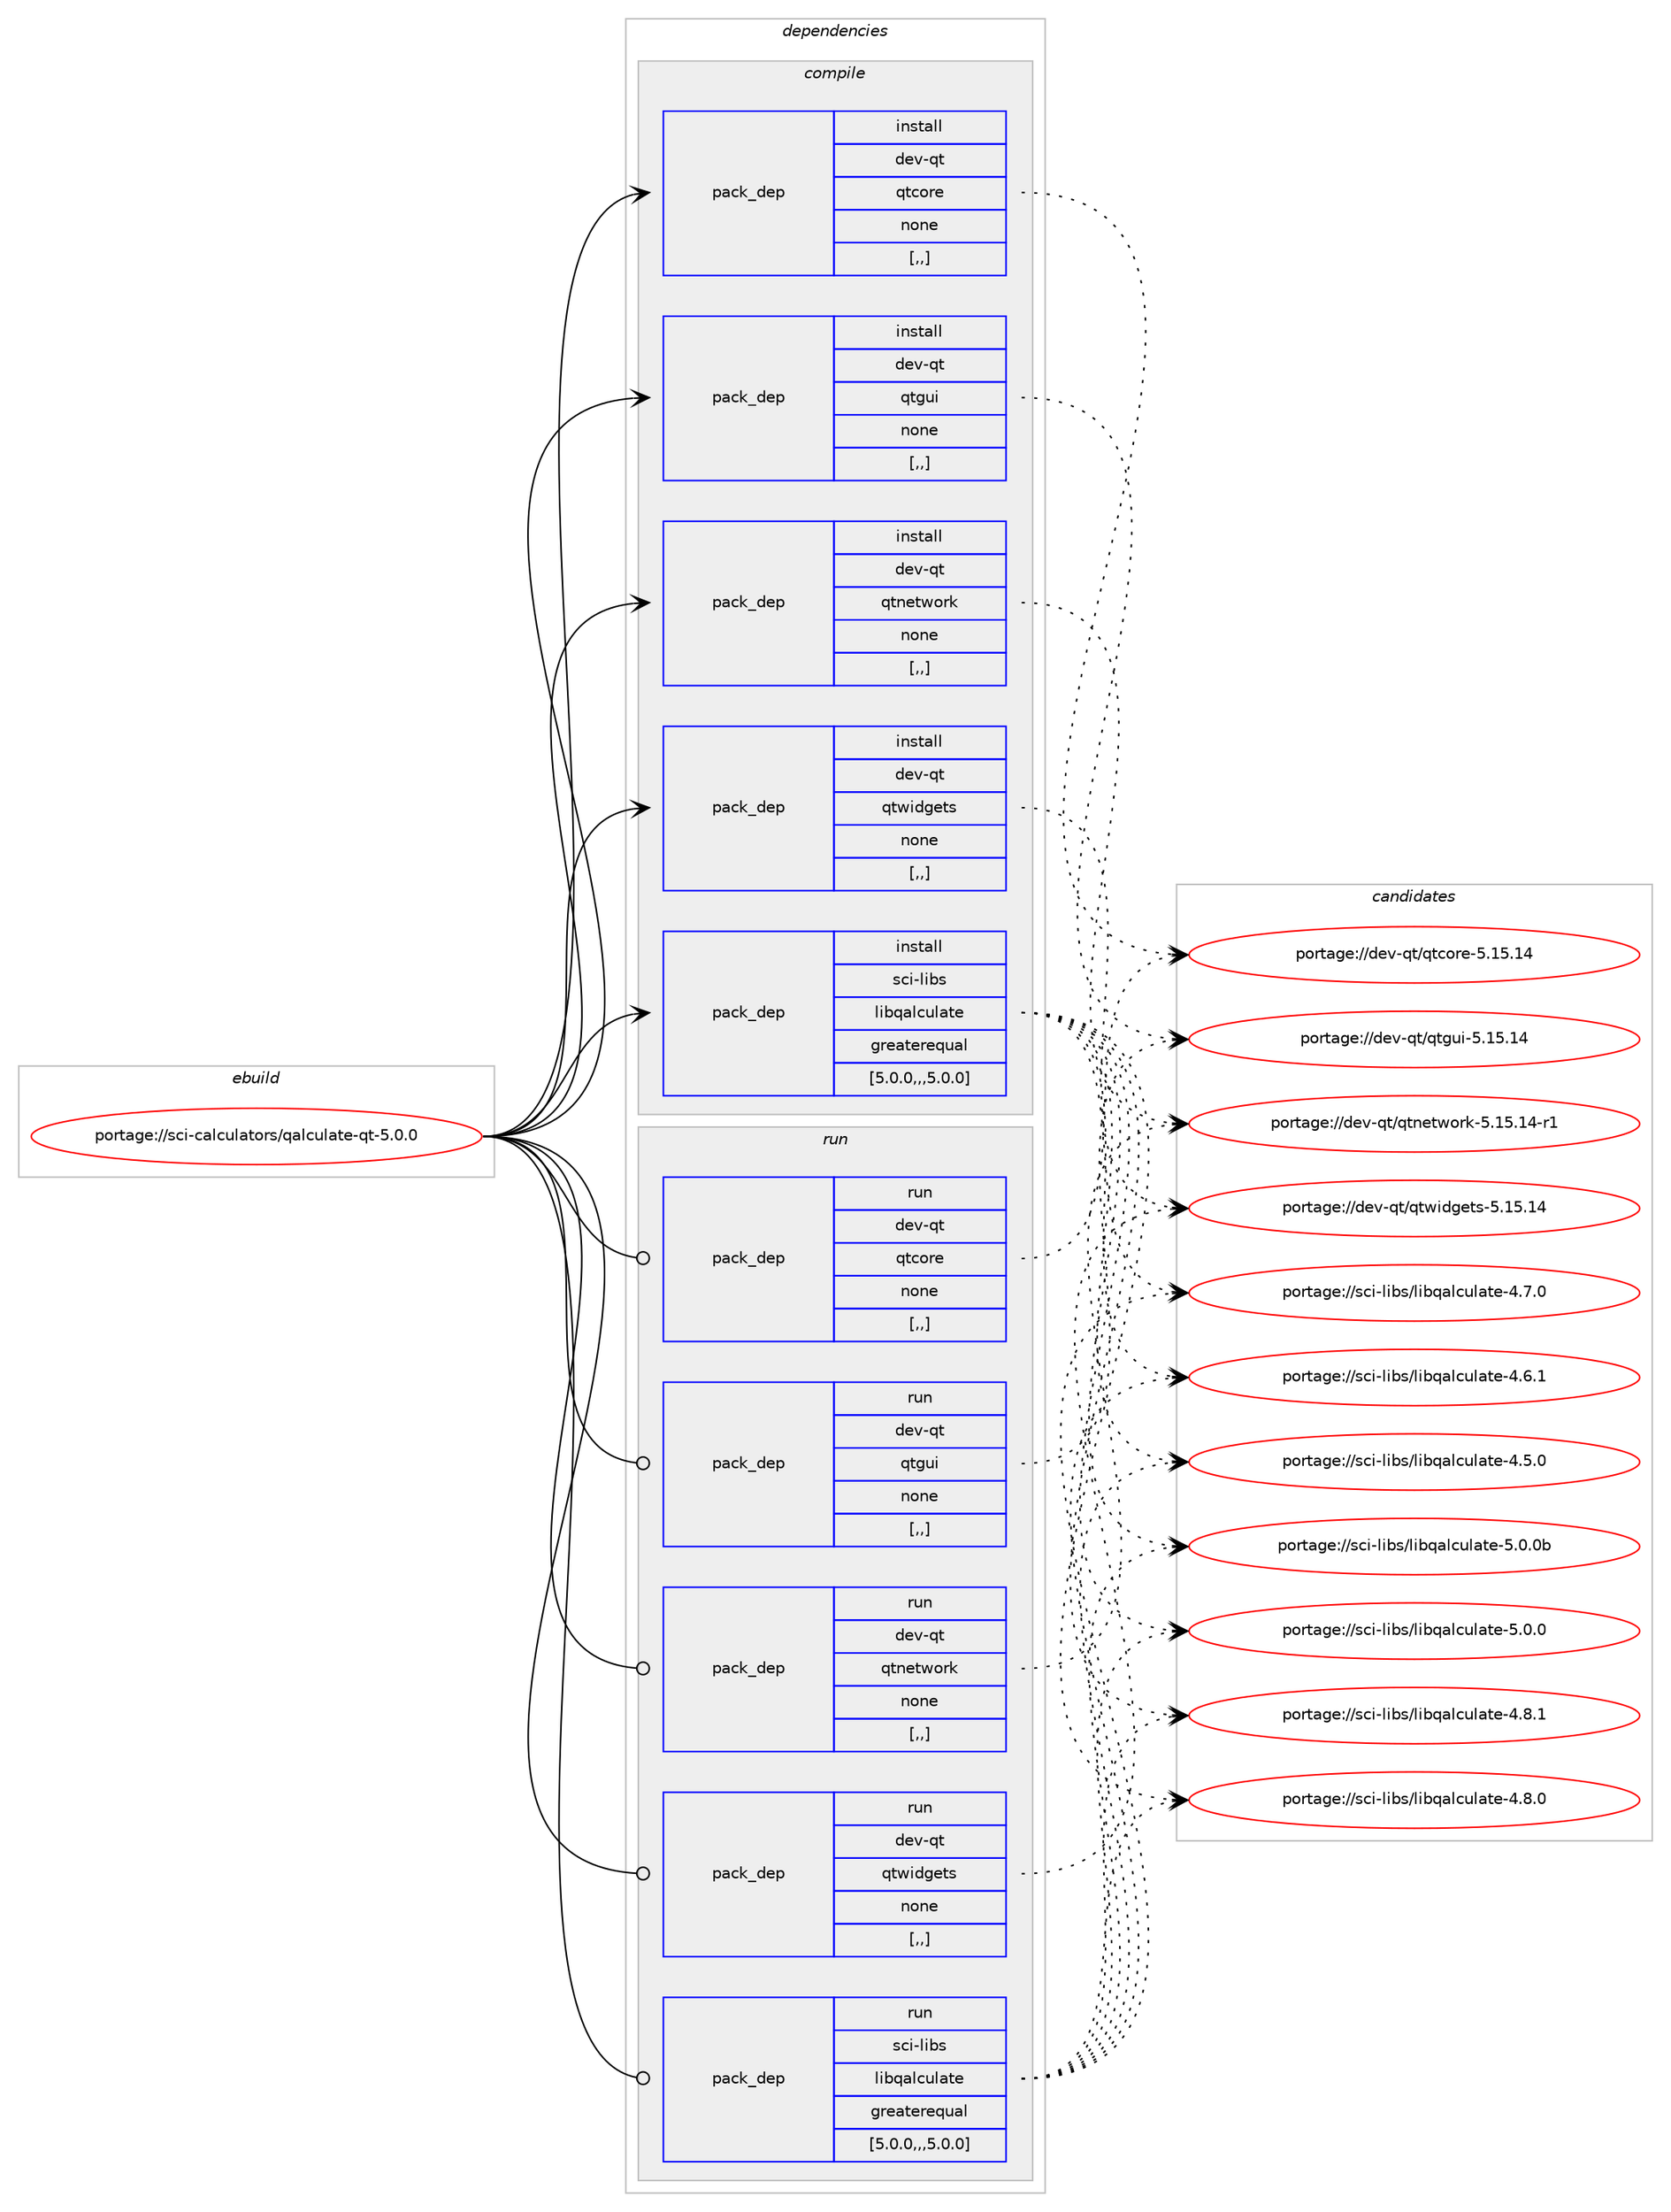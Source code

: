 digraph prolog {

# *************
# Graph options
# *************

newrank=true;
concentrate=true;
compound=true;
graph [rankdir=LR,fontname=Helvetica,fontsize=10,ranksep=1.5];#, ranksep=2.5, nodesep=0.2];
edge  [arrowhead=vee];
node  [fontname=Helvetica,fontsize=10];

# **********
# The ebuild
# **********

subgraph cluster_leftcol {
color=gray;
label=<<i>ebuild</i>>;
id [label="portage://sci-calculators/qalculate-qt-5.0.0", color=red, width=4, href="../sci-calculators/qalculate-qt-5.0.0.svg"];
}

# ****************
# The dependencies
# ****************

subgraph cluster_midcol {
color=gray;
label=<<i>dependencies</i>>;
subgraph cluster_compile {
fillcolor="#eeeeee";
style=filled;
label=<<i>compile</i>>;
subgraph pack286075 {
dependency392897 [label=<<TABLE BORDER="0" CELLBORDER="1" CELLSPACING="0" CELLPADDING="4" WIDTH="220"><TR><TD ROWSPAN="6" CELLPADDING="30">pack_dep</TD></TR><TR><TD WIDTH="110">install</TD></TR><TR><TD>dev-qt</TD></TR><TR><TD>qtcore</TD></TR><TR><TD>none</TD></TR><TR><TD>[,,]</TD></TR></TABLE>>, shape=none, color=blue];
}
id:e -> dependency392897:w [weight=20,style="solid",arrowhead="vee"];
subgraph pack286076 {
dependency392898 [label=<<TABLE BORDER="0" CELLBORDER="1" CELLSPACING="0" CELLPADDING="4" WIDTH="220"><TR><TD ROWSPAN="6" CELLPADDING="30">pack_dep</TD></TR><TR><TD WIDTH="110">install</TD></TR><TR><TD>dev-qt</TD></TR><TR><TD>qtgui</TD></TR><TR><TD>none</TD></TR><TR><TD>[,,]</TD></TR></TABLE>>, shape=none, color=blue];
}
id:e -> dependency392898:w [weight=20,style="solid",arrowhead="vee"];
subgraph pack286077 {
dependency392899 [label=<<TABLE BORDER="0" CELLBORDER="1" CELLSPACING="0" CELLPADDING="4" WIDTH="220"><TR><TD ROWSPAN="6" CELLPADDING="30">pack_dep</TD></TR><TR><TD WIDTH="110">install</TD></TR><TR><TD>dev-qt</TD></TR><TR><TD>qtnetwork</TD></TR><TR><TD>none</TD></TR><TR><TD>[,,]</TD></TR></TABLE>>, shape=none, color=blue];
}
id:e -> dependency392899:w [weight=20,style="solid",arrowhead="vee"];
subgraph pack286078 {
dependency392900 [label=<<TABLE BORDER="0" CELLBORDER="1" CELLSPACING="0" CELLPADDING="4" WIDTH="220"><TR><TD ROWSPAN="6" CELLPADDING="30">pack_dep</TD></TR><TR><TD WIDTH="110">install</TD></TR><TR><TD>dev-qt</TD></TR><TR><TD>qtwidgets</TD></TR><TR><TD>none</TD></TR><TR><TD>[,,]</TD></TR></TABLE>>, shape=none, color=blue];
}
id:e -> dependency392900:w [weight=20,style="solid",arrowhead="vee"];
subgraph pack286079 {
dependency392901 [label=<<TABLE BORDER="0" CELLBORDER="1" CELLSPACING="0" CELLPADDING="4" WIDTH="220"><TR><TD ROWSPAN="6" CELLPADDING="30">pack_dep</TD></TR><TR><TD WIDTH="110">install</TD></TR><TR><TD>sci-libs</TD></TR><TR><TD>libqalculate</TD></TR><TR><TD>greaterequal</TD></TR><TR><TD>[5.0.0,,,5.0.0]</TD></TR></TABLE>>, shape=none, color=blue];
}
id:e -> dependency392901:w [weight=20,style="solid",arrowhead="vee"];
}
subgraph cluster_compileandrun {
fillcolor="#eeeeee";
style=filled;
label=<<i>compile and run</i>>;
}
subgraph cluster_run {
fillcolor="#eeeeee";
style=filled;
label=<<i>run</i>>;
subgraph pack286080 {
dependency392902 [label=<<TABLE BORDER="0" CELLBORDER="1" CELLSPACING="0" CELLPADDING="4" WIDTH="220"><TR><TD ROWSPAN="6" CELLPADDING="30">pack_dep</TD></TR><TR><TD WIDTH="110">run</TD></TR><TR><TD>dev-qt</TD></TR><TR><TD>qtcore</TD></TR><TR><TD>none</TD></TR><TR><TD>[,,]</TD></TR></TABLE>>, shape=none, color=blue];
}
id:e -> dependency392902:w [weight=20,style="solid",arrowhead="odot"];
subgraph pack286081 {
dependency392903 [label=<<TABLE BORDER="0" CELLBORDER="1" CELLSPACING="0" CELLPADDING="4" WIDTH="220"><TR><TD ROWSPAN="6" CELLPADDING="30">pack_dep</TD></TR><TR><TD WIDTH="110">run</TD></TR><TR><TD>dev-qt</TD></TR><TR><TD>qtgui</TD></TR><TR><TD>none</TD></TR><TR><TD>[,,]</TD></TR></TABLE>>, shape=none, color=blue];
}
id:e -> dependency392903:w [weight=20,style="solid",arrowhead="odot"];
subgraph pack286082 {
dependency392904 [label=<<TABLE BORDER="0" CELLBORDER="1" CELLSPACING="0" CELLPADDING="4" WIDTH="220"><TR><TD ROWSPAN="6" CELLPADDING="30">pack_dep</TD></TR><TR><TD WIDTH="110">run</TD></TR><TR><TD>dev-qt</TD></TR><TR><TD>qtnetwork</TD></TR><TR><TD>none</TD></TR><TR><TD>[,,]</TD></TR></TABLE>>, shape=none, color=blue];
}
id:e -> dependency392904:w [weight=20,style="solid",arrowhead="odot"];
subgraph pack286083 {
dependency392905 [label=<<TABLE BORDER="0" CELLBORDER="1" CELLSPACING="0" CELLPADDING="4" WIDTH="220"><TR><TD ROWSPAN="6" CELLPADDING="30">pack_dep</TD></TR><TR><TD WIDTH="110">run</TD></TR><TR><TD>dev-qt</TD></TR><TR><TD>qtwidgets</TD></TR><TR><TD>none</TD></TR><TR><TD>[,,]</TD></TR></TABLE>>, shape=none, color=blue];
}
id:e -> dependency392905:w [weight=20,style="solid",arrowhead="odot"];
subgraph pack286084 {
dependency392906 [label=<<TABLE BORDER="0" CELLBORDER="1" CELLSPACING="0" CELLPADDING="4" WIDTH="220"><TR><TD ROWSPAN="6" CELLPADDING="30">pack_dep</TD></TR><TR><TD WIDTH="110">run</TD></TR><TR><TD>sci-libs</TD></TR><TR><TD>libqalculate</TD></TR><TR><TD>greaterequal</TD></TR><TR><TD>[5.0.0,,,5.0.0]</TD></TR></TABLE>>, shape=none, color=blue];
}
id:e -> dependency392906:w [weight=20,style="solid",arrowhead="odot"];
}
}

# **************
# The candidates
# **************

subgraph cluster_choices {
rank=same;
color=gray;
label=<<i>candidates</i>>;

subgraph choice286075 {
color=black;
nodesep=1;
choice1001011184511311647113116991111141014553464953464952 [label="portage://dev-qt/qtcore-5.15.14", color=red, width=4,href="../dev-qt/qtcore-5.15.14.svg"];
dependency392897:e -> choice1001011184511311647113116991111141014553464953464952:w [style=dotted,weight="100"];
}
subgraph choice286076 {
color=black;
nodesep=1;
choice10010111845113116471131161031171054553464953464952 [label="portage://dev-qt/qtgui-5.15.14", color=red, width=4,href="../dev-qt/qtgui-5.15.14.svg"];
dependency392898:e -> choice10010111845113116471131161031171054553464953464952:w [style=dotted,weight="100"];
}
subgraph choice286077 {
color=black;
nodesep=1;
choice100101118451131164711311611010111611911111410745534649534649524511449 [label="portage://dev-qt/qtnetwork-5.15.14-r1", color=red, width=4,href="../dev-qt/qtnetwork-5.15.14-r1.svg"];
dependency392899:e -> choice100101118451131164711311611010111611911111410745534649534649524511449:w [style=dotted,weight="100"];
}
subgraph choice286078 {
color=black;
nodesep=1;
choice10010111845113116471131161191051001031011161154553464953464952 [label="portage://dev-qt/qtwidgets-5.15.14", color=red, width=4,href="../dev-qt/qtwidgets-5.15.14.svg"];
dependency392900:e -> choice10010111845113116471131161191051001031011161154553464953464952:w [style=dotted,weight="100"];
}
subgraph choice286079 {
color=black;
nodesep=1;
choice115991054510810598115471081059811397108991171089711610145534648464898 [label="portage://sci-libs/libqalculate-5.0.0b", color=red, width=4,href="../sci-libs/libqalculate-5.0.0b.svg"];
choice1159910545108105981154710810598113971089911710897116101455346484648 [label="portage://sci-libs/libqalculate-5.0.0", color=red, width=4,href="../sci-libs/libqalculate-5.0.0.svg"];
choice1159910545108105981154710810598113971089911710897116101455246564649 [label="portage://sci-libs/libqalculate-4.8.1", color=red, width=4,href="../sci-libs/libqalculate-4.8.1.svg"];
choice1159910545108105981154710810598113971089911710897116101455246564648 [label="portage://sci-libs/libqalculate-4.8.0", color=red, width=4,href="../sci-libs/libqalculate-4.8.0.svg"];
choice1159910545108105981154710810598113971089911710897116101455246554648 [label="portage://sci-libs/libqalculate-4.7.0", color=red, width=4,href="../sci-libs/libqalculate-4.7.0.svg"];
choice1159910545108105981154710810598113971089911710897116101455246544649 [label="portage://sci-libs/libqalculate-4.6.1", color=red, width=4,href="../sci-libs/libqalculate-4.6.1.svg"];
choice1159910545108105981154710810598113971089911710897116101455246534648 [label="portage://sci-libs/libqalculate-4.5.0", color=red, width=4,href="../sci-libs/libqalculate-4.5.0.svg"];
dependency392901:e -> choice115991054510810598115471081059811397108991171089711610145534648464898:w [style=dotted,weight="100"];
dependency392901:e -> choice1159910545108105981154710810598113971089911710897116101455346484648:w [style=dotted,weight="100"];
dependency392901:e -> choice1159910545108105981154710810598113971089911710897116101455246564649:w [style=dotted,weight="100"];
dependency392901:e -> choice1159910545108105981154710810598113971089911710897116101455246564648:w [style=dotted,weight="100"];
dependency392901:e -> choice1159910545108105981154710810598113971089911710897116101455246554648:w [style=dotted,weight="100"];
dependency392901:e -> choice1159910545108105981154710810598113971089911710897116101455246544649:w [style=dotted,weight="100"];
dependency392901:e -> choice1159910545108105981154710810598113971089911710897116101455246534648:w [style=dotted,weight="100"];
}
subgraph choice286080 {
color=black;
nodesep=1;
choice1001011184511311647113116991111141014553464953464952 [label="portage://dev-qt/qtcore-5.15.14", color=red, width=4,href="../dev-qt/qtcore-5.15.14.svg"];
dependency392902:e -> choice1001011184511311647113116991111141014553464953464952:w [style=dotted,weight="100"];
}
subgraph choice286081 {
color=black;
nodesep=1;
choice10010111845113116471131161031171054553464953464952 [label="portage://dev-qt/qtgui-5.15.14", color=red, width=4,href="../dev-qt/qtgui-5.15.14.svg"];
dependency392903:e -> choice10010111845113116471131161031171054553464953464952:w [style=dotted,weight="100"];
}
subgraph choice286082 {
color=black;
nodesep=1;
choice100101118451131164711311611010111611911111410745534649534649524511449 [label="portage://dev-qt/qtnetwork-5.15.14-r1", color=red, width=4,href="../dev-qt/qtnetwork-5.15.14-r1.svg"];
dependency392904:e -> choice100101118451131164711311611010111611911111410745534649534649524511449:w [style=dotted,weight="100"];
}
subgraph choice286083 {
color=black;
nodesep=1;
choice10010111845113116471131161191051001031011161154553464953464952 [label="portage://dev-qt/qtwidgets-5.15.14", color=red, width=4,href="../dev-qt/qtwidgets-5.15.14.svg"];
dependency392905:e -> choice10010111845113116471131161191051001031011161154553464953464952:w [style=dotted,weight="100"];
}
subgraph choice286084 {
color=black;
nodesep=1;
choice115991054510810598115471081059811397108991171089711610145534648464898 [label="portage://sci-libs/libqalculate-5.0.0b", color=red, width=4,href="../sci-libs/libqalculate-5.0.0b.svg"];
choice1159910545108105981154710810598113971089911710897116101455346484648 [label="portage://sci-libs/libqalculate-5.0.0", color=red, width=4,href="../sci-libs/libqalculate-5.0.0.svg"];
choice1159910545108105981154710810598113971089911710897116101455246564649 [label="portage://sci-libs/libqalculate-4.8.1", color=red, width=4,href="../sci-libs/libqalculate-4.8.1.svg"];
choice1159910545108105981154710810598113971089911710897116101455246564648 [label="portage://sci-libs/libqalculate-4.8.0", color=red, width=4,href="../sci-libs/libqalculate-4.8.0.svg"];
choice1159910545108105981154710810598113971089911710897116101455246554648 [label="portage://sci-libs/libqalculate-4.7.0", color=red, width=4,href="../sci-libs/libqalculate-4.7.0.svg"];
choice1159910545108105981154710810598113971089911710897116101455246544649 [label="portage://sci-libs/libqalculate-4.6.1", color=red, width=4,href="../sci-libs/libqalculate-4.6.1.svg"];
choice1159910545108105981154710810598113971089911710897116101455246534648 [label="portage://sci-libs/libqalculate-4.5.0", color=red, width=4,href="../sci-libs/libqalculate-4.5.0.svg"];
dependency392906:e -> choice115991054510810598115471081059811397108991171089711610145534648464898:w [style=dotted,weight="100"];
dependency392906:e -> choice1159910545108105981154710810598113971089911710897116101455346484648:w [style=dotted,weight="100"];
dependency392906:e -> choice1159910545108105981154710810598113971089911710897116101455246564649:w [style=dotted,weight="100"];
dependency392906:e -> choice1159910545108105981154710810598113971089911710897116101455246564648:w [style=dotted,weight="100"];
dependency392906:e -> choice1159910545108105981154710810598113971089911710897116101455246554648:w [style=dotted,weight="100"];
dependency392906:e -> choice1159910545108105981154710810598113971089911710897116101455246544649:w [style=dotted,weight="100"];
dependency392906:e -> choice1159910545108105981154710810598113971089911710897116101455246534648:w [style=dotted,weight="100"];
}
}

}
